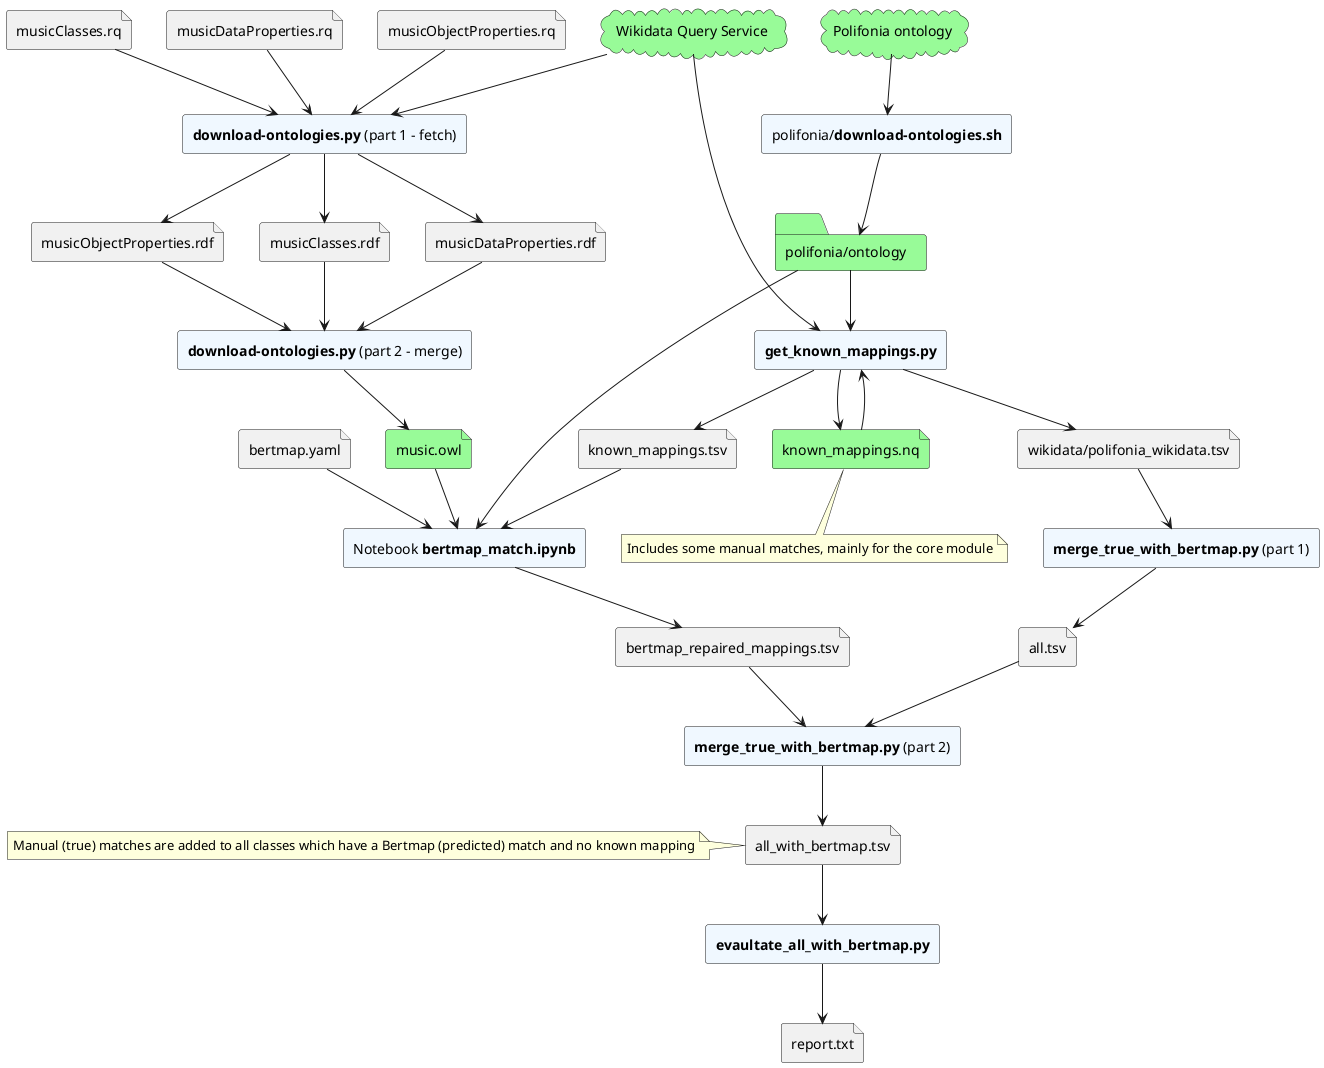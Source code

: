 @startuml flow

cloud "Wikidata Query Service" as wikidata #palegreen
file musicClasses.rq
file musicDataProperties.rq
file musicObjectProperties.rq
file musicClasses.rdf
file musicDataProperties.rdf
file musicObjectProperties.rdf
file music.owl #palegreen
rectangle "**download-ontologies.py** (part 1 - fetch)" as wd1 #aliceblue
rectangle "**download-ontologies.py** (part 2 - merge)" as wd2 #aliceblue
musicClasses.rq --> wd1
musicDataProperties.rq --> wd1
musicObjectProperties.rq --> wd1
wikidata --> wd1
wd1 --> musicClasses.rdf
wd1 --> musicDataProperties.rdf
wd1 --> musicObjectProperties.rdf
musicClasses.rdf --> wd2
musicDataProperties.rdf --> wd2
musicObjectProperties.rdf --> wd2
wd2 --> music.owl

cloud "Polifonia ontology" as polifonia #palegreen
rectangle "polifonia/**download-ontologies.sh**" as downpolifonia #aliceblue
folder "polifonia/ontology" as polifoniaowl #palegreen
polifonia --> downpolifonia
downpolifonia --> polifoniaowl

rectangle "**get_known_mappings.py**" as get_known_mappings #aliceblue
file "known_mappings.tsv"
file "wikidata/polifonia_wikidata.tsv" as polifonia_wikidata
file "known_mappings.nq" #palegreen
note bottom of known_mappings.nq: Includes some manual matches, mainly for the core module
known_mappings.nq --> get_known_mappings
polifoniaowl --> get_known_mappings
wikidata --> get_known_mappings
get_known_mappings --> known_mappings.tsv
get_known_mappings --> polifonia_wikidata
get_known_mappings --> known_mappings.nq

rectangle "Notebook **bertmap_match.ipynb**" as notebook #aliceblue
file "bertmap.yaml" as yml
file "bertmap_repaired_mappings.tsv" as repaired
yml --> notebook
known_mappings.tsv --> notebook
music.owl --> notebook
polifoniaowl --> notebook
notebook --> repaired

rectangle "**merge_true_with_bertmap.py** (part 1)" as merge1 #aliceblue
rectangle "**merge_true_with_bertmap.py** (part 2)" as merge2 #aliceblue
file all.tsv
polifonia_wikidata --> merge1
merge1 --> all.tsv

file "all_with_bertmap.tsv"
note left of all_with_bertmap.tsv: Manual (true) matches are added to all classes which have a Bertmap (predicted) match and no known mapping
all.tsv --> merge2
repaired --> merge2
merge2 --> all_with_bertmap.tsv

rectangle "**evaultate_all_with_bertmap.py**" as evaluate #aliceblue
file "report.txt"
all_with_bertmap.tsv --> evaluate
evaluate --> report.txt
@enduml